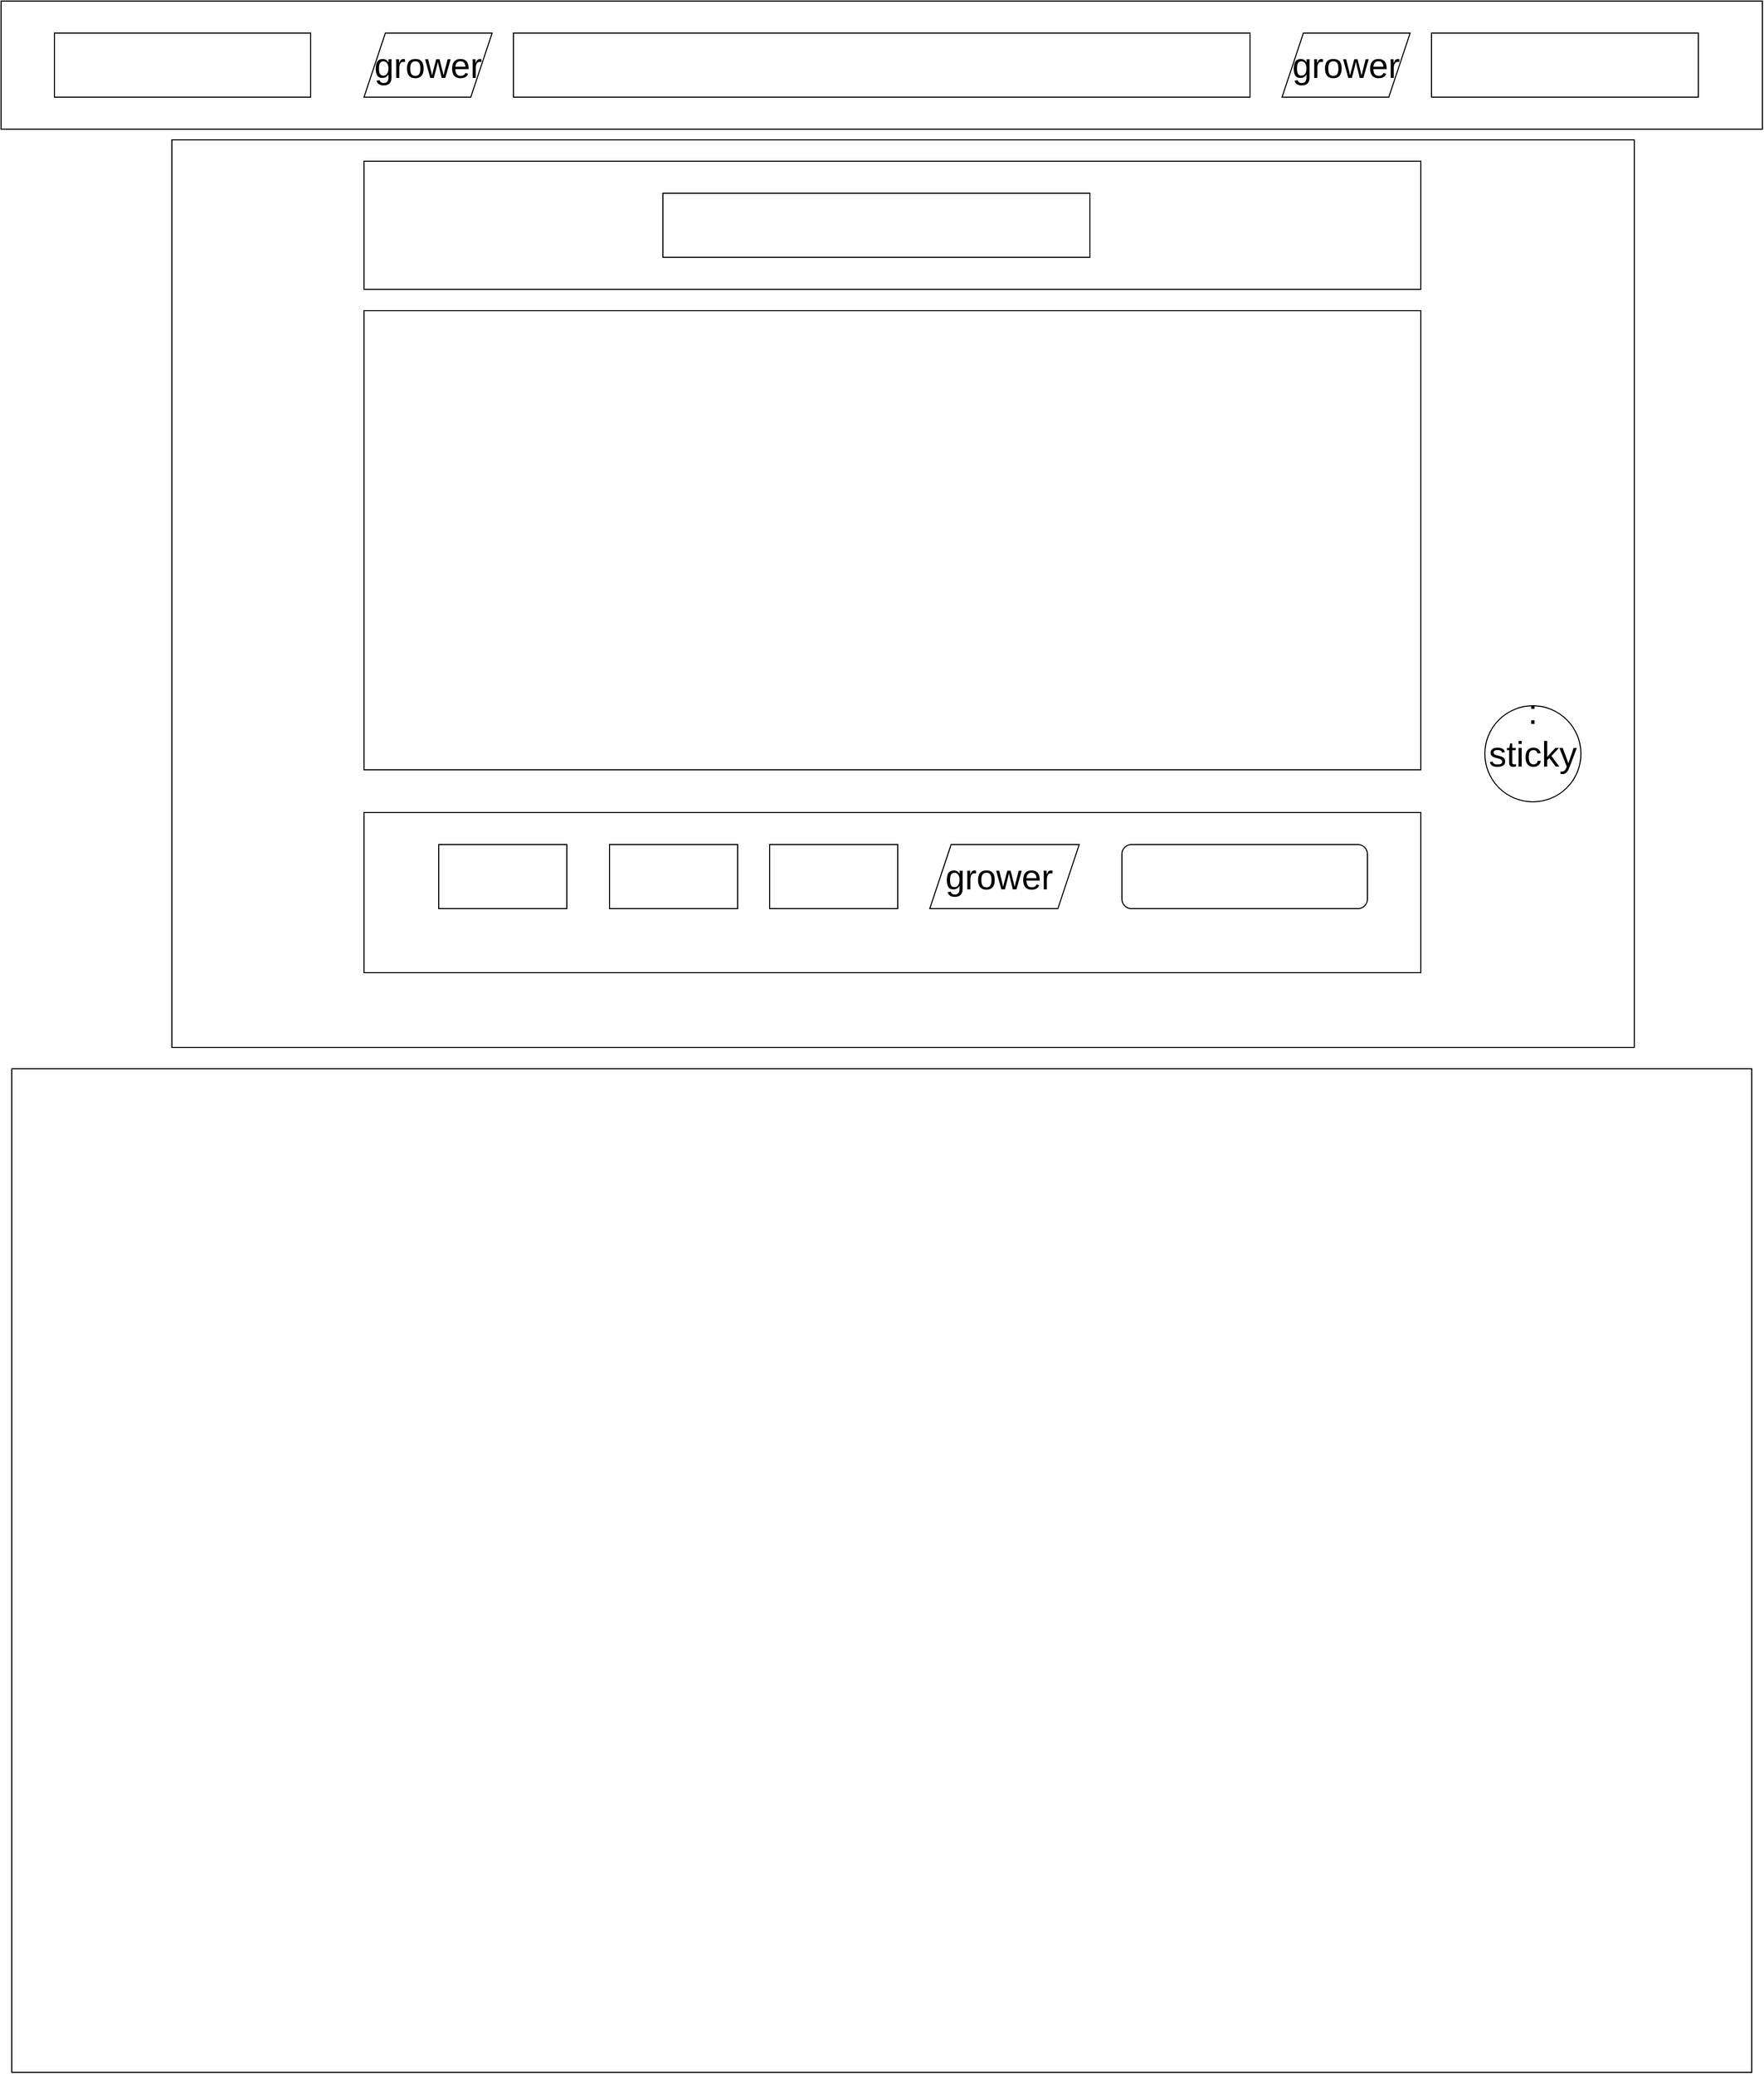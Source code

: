<mxfile version="17.3.0" type="device"><diagram id="3OrtZcgbBQnU74HWF9Nm" name="Page-1"><mxGraphModel dx="3555" dy="1970" grid="1" gridSize="10" guides="1" tooltips="1" connect="1" arrows="1" fold="1" page="1" pageScale="1" pageWidth="827" pageHeight="1169" math="0" shadow="0"><root><mxCell id="0"/><mxCell id="1" parent="0"/><mxCell id="wrs8JwhND0fL7kN9VaJI-4" value="" style="rounded=0;whiteSpace=wrap;html=1;" vertex="1" parent="1"><mxGeometry width="1650" height="120" as="geometry"/></mxCell><mxCell id="wrs8JwhND0fL7kN9VaJI-5" value="" style="rounded=0;whiteSpace=wrap;html=1;" vertex="1" parent="1"><mxGeometry x="50" y="30" width="240" height="60" as="geometry"/></mxCell><mxCell id="wrs8JwhND0fL7kN9VaJI-6" value="" style="rounded=0;whiteSpace=wrap;html=1;" vertex="1" parent="1"><mxGeometry x="480" y="30" width="690" height="60" as="geometry"/></mxCell><mxCell id="wrs8JwhND0fL7kN9VaJI-7" value="" style="rounded=0;whiteSpace=wrap;html=1;strokeColor=#000000;" vertex="1" parent="1"><mxGeometry x="1340" y="30" width="250" height="60" as="geometry"/></mxCell><mxCell id="wrs8JwhND0fL7kN9VaJI-8" value="" style="rounded=0;whiteSpace=wrap;html=1;strokeColor=#000000;" vertex="1" parent="1"><mxGeometry x="160" y="130" width="1370" height="850" as="geometry"/></mxCell><mxCell id="wrs8JwhND0fL7kN9VaJI-9" value="" style="rounded=0;whiteSpace=wrap;html=1;strokeColor=#000000;" vertex="1" parent="1"><mxGeometry x="340" y="150" width="990" height="120" as="geometry"/></mxCell><mxCell id="wrs8JwhND0fL7kN9VaJI-11" value="" style="rounded=0;whiteSpace=wrap;html=1;strokeColor=#000000;" vertex="1" parent="1"><mxGeometry x="10" y="1000" width="1630" height="940" as="geometry"/></mxCell><mxCell id="wrs8JwhND0fL7kN9VaJI-12" value="" style="rounded=0;whiteSpace=wrap;html=1;strokeColor=#000000;" vertex="1" parent="1"><mxGeometry x="340" y="290" width="990" height="430" as="geometry"/></mxCell><mxCell id="wrs8JwhND0fL7kN9VaJI-13" value="" style="rounded=0;whiteSpace=wrap;html=1;strokeColor=#000000;" vertex="1" parent="1"><mxGeometry x="340" y="760" width="990" height="150" as="geometry"/></mxCell><mxCell id="wrs8JwhND0fL7kN9VaJI-14" value="" style="rounded=1;whiteSpace=wrap;html=1;strokeColor=#000000;" vertex="1" parent="1"><mxGeometry x="1050" y="790" width="230" height="60" as="geometry"/></mxCell><mxCell id="wrs8JwhND0fL7kN9VaJI-15" value="" style="rounded=0;whiteSpace=wrap;html=1;strokeColor=#000000;" vertex="1" parent="1"><mxGeometry x="620" y="180" width="400" height="60" as="geometry"/></mxCell><mxCell id="wrs8JwhND0fL7kN9VaJI-17" value="" style="rounded=0;whiteSpace=wrap;html=1;strokeColor=#000000;" vertex="1" parent="1"><mxGeometry x="410" y="790" width="120" height="60" as="geometry"/></mxCell><mxCell id="wrs8JwhND0fL7kN9VaJI-18" value="" style="rounded=0;whiteSpace=wrap;html=1;strokeColor=#000000;" vertex="1" parent="1"><mxGeometry x="720" y="790" width="120" height="60" as="geometry"/></mxCell><mxCell id="wrs8JwhND0fL7kN9VaJI-19" value="" style="rounded=0;whiteSpace=wrap;html=1;strokeColor=#000000;" vertex="1" parent="1"><mxGeometry x="570" y="790" width="120" height="60" as="geometry"/></mxCell><mxCell id="wrs8JwhND0fL7kN9VaJI-21" value="" style="shape=parallelogram;perimeter=parallelogramPerimeter;whiteSpace=wrap;html=1;fixedSize=1;strokeColor=#000000;" vertex="1" parent="1"><mxGeometry x="340" y="30" width="120" height="60" as="geometry"/></mxCell><mxCell id="wrs8JwhND0fL7kN9VaJI-22" value="" style="shape=parallelogram;perimeter=parallelogramPerimeter;whiteSpace=wrap;html=1;fixedSize=1;strokeColor=#000000;" vertex="1" parent="1"><mxGeometry x="1200" y="30" width="120" height="60" as="geometry"/></mxCell><mxCell id="wrs8JwhND0fL7kN9VaJI-23" value="" style="shape=parallelogram;perimeter=parallelogramPerimeter;whiteSpace=wrap;html=1;fixedSize=1;strokeColor=#000000;" vertex="1" parent="1"><mxGeometry x="870" y="790" width="140" height="60" as="geometry"/></mxCell><mxCell id="wrs8JwhND0fL7kN9VaJI-24" value="grower" style="text;html=1;strokeColor=none;fillColor=none;align=center;verticalAlign=middle;whiteSpace=wrap;rounded=0;fontSize=33;horizontal=1;" vertex="1" parent="1"><mxGeometry x="305" width="190" height="120" as="geometry"/></mxCell><mxCell id="wrs8JwhND0fL7kN9VaJI-25" value="grower" style="text;html=1;strokeColor=none;fillColor=none;align=center;verticalAlign=middle;whiteSpace=wrap;rounded=0;fontSize=33;horizontal=1;" vertex="1" parent="1"><mxGeometry x="1165" width="190" height="120" as="geometry"/></mxCell><mxCell id="wrs8JwhND0fL7kN9VaJI-26" value="grower" style="text;html=1;strokeColor=none;fillColor=none;align=center;verticalAlign=middle;whiteSpace=wrap;rounded=0;fontSize=33;horizontal=1;" vertex="1" parent="1"><mxGeometry x="840" y="760" width="190" height="120" as="geometry"/></mxCell><mxCell id="wrs8JwhND0fL7kN9VaJI-28" value="" style="ellipse;whiteSpace=wrap;html=1;aspect=fixed;fontSize=33;strokeColor=#000000;" vertex="1" parent="1"><mxGeometry x="1390" y="660" width="90" height="90" as="geometry"/></mxCell><mxCell id="wrs8JwhND0fL7kN9VaJI-29" value=": sticky&lt;br&gt;" style="text;html=1;strokeColor=none;fillColor=none;align=center;verticalAlign=middle;whiteSpace=wrap;rounded=0;fontSize=33;" vertex="1" parent="1"><mxGeometry x="1405" y="670" width="60" height="30" as="geometry"/></mxCell></root></mxGraphModel></diagram></mxfile>